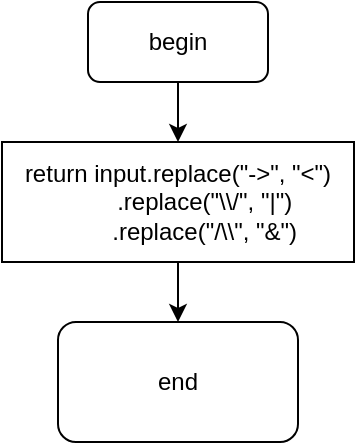 <mxfile version="27.0.2">
  <diagram id="C5RBs43oDa-KdzZeNtuy" name="Page-1">
    <mxGraphModel dx="1234" dy="786" grid="1" gridSize="10" guides="1" tooltips="1" connect="1" arrows="1" fold="1" page="1" pageScale="1" pageWidth="827" pageHeight="1169" math="0" shadow="0">
      <root>
        <mxCell id="WIyWlLk6GJQsqaUBKTNV-0" />
        <mxCell id="WIyWlLk6GJQsqaUBKTNV-1" parent="WIyWlLk6GJQsqaUBKTNV-0" />
        <mxCell id="lBbsWKeHs0H6sCrbf41D-2" style="edgeStyle=orthogonalEdgeStyle;rounded=0;orthogonalLoop=1;jettySize=auto;html=1;entryX=0.5;entryY=0;entryDx=0;entryDy=0;" edge="1" parent="WIyWlLk6GJQsqaUBKTNV-1" source="lBbsWKeHs0H6sCrbf41D-0" target="lBbsWKeHs0H6sCrbf41D-1">
          <mxGeometry relative="1" as="geometry" />
        </mxCell>
        <mxCell id="lBbsWKeHs0H6sCrbf41D-0" value="begin" style="rounded=1;whiteSpace=wrap;html=1;" vertex="1" parent="WIyWlLk6GJQsqaUBKTNV-1">
          <mxGeometry x="369" y="10" width="90" height="40" as="geometry" />
        </mxCell>
        <mxCell id="lBbsWKeHs0H6sCrbf41D-5" style="edgeStyle=orthogonalEdgeStyle;rounded=0;orthogonalLoop=1;jettySize=auto;html=1;entryX=0.5;entryY=0;entryDx=0;entryDy=0;" edge="1" parent="WIyWlLk6GJQsqaUBKTNV-1" source="lBbsWKeHs0H6sCrbf41D-1" target="lBbsWKeHs0H6sCrbf41D-3">
          <mxGeometry relative="1" as="geometry" />
        </mxCell>
        <mxCell id="lBbsWKeHs0H6sCrbf41D-1" value="&lt;div style=&quot;&quot;&gt;&lt;pre style=&quot;&quot;&gt;&lt;p style=&quot;&quot;&gt;&lt;font style=&quot;color: rgb(0, 0, 0);&quot; face=&quot;Helvetica&quot;&gt;return input.replace(&quot;-&amp;gt;&quot;, &quot;&amp;lt;&quot;)&lt;br&gt;        .replace(&quot;\\/&quot;, &quot;|&quot;)&lt;br&gt;        .replace(&quot;/\\&quot;, &quot;&amp;amp;&quot;)&lt;/font&gt;&lt;/p&gt;&lt;/pre&gt;&lt;/div&gt;" style="rounded=0;whiteSpace=wrap;html=1;" vertex="1" parent="WIyWlLk6GJQsqaUBKTNV-1">
          <mxGeometry x="326" y="80" width="176" height="60" as="geometry" />
        </mxCell>
        <mxCell id="lBbsWKeHs0H6sCrbf41D-3" value="end" style="rounded=1;whiteSpace=wrap;html=1;" vertex="1" parent="WIyWlLk6GJQsqaUBKTNV-1">
          <mxGeometry x="354" y="170" width="120" height="60" as="geometry" />
        </mxCell>
      </root>
    </mxGraphModel>
  </diagram>
</mxfile>
